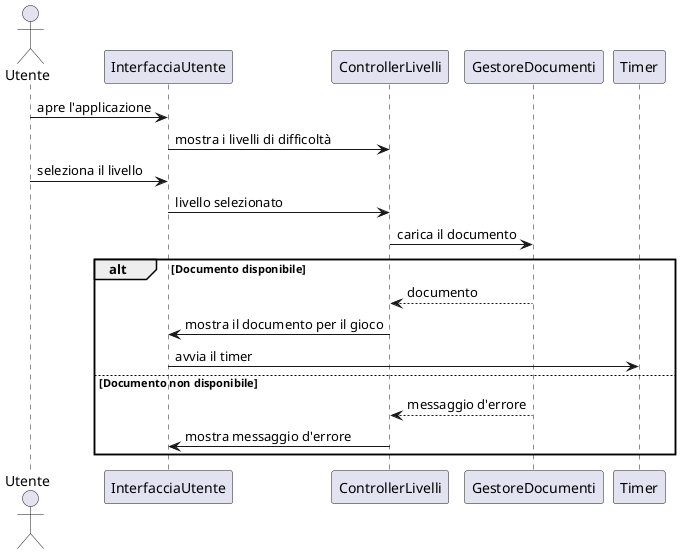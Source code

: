 @startuml
actor Utente
participant "InterfacciaUtente" as UI
participant "ControllerLivelli" as Controller
participant "GestoreDocumenti" as Gestore
participant "Timer" as Timer


Utente -> UI : apre l'applicazione
UI -> Controller : mostra i livelli di difficoltà
Utente -> UI : seleziona il livello
UI -> Controller : livello selezionato
Controller -> Gestore : carica il documento

alt Documento disponibile
    Gestore --> Controller : documento
    Controller -> UI : mostra il documento per il gioco
    UI -> Timer : avvia il timer
else Documento non disponibile
    Gestore --> Controller : messaggio d'errore
    Controller -> UI : mostra messaggio d'errore
end
@enduml
